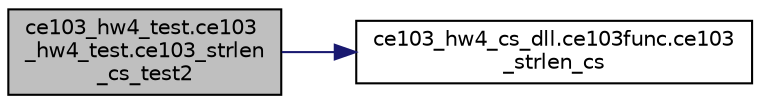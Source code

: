 digraph "ce103_hw4_test.ce103_hw4_test.ce103_strlen_cs_test2"
{
 // INTERACTIVE_SVG=YES
 // LATEX_PDF_SIZE
  edge [fontname="Helvetica",fontsize="10",labelfontname="Helvetica",labelfontsize="10"];
  node [fontname="Helvetica",fontsize="10",shape=record];
  rankdir="LR";
  Node1 [label="ce103_hw4_test.ce103\l_hw4_test.ce103_strlen\l_cs_test2",height=0.2,width=0.4,color="black", fillcolor="grey75", style="filled", fontcolor="black",tooltip=" "];
  Node1 -> Node2 [color="midnightblue",fontsize="10",style="solid",fontname="Helvetica"];
  Node2 [label="ce103_hw4_cs_dll.ce103func.ce103\l_strlen_cs",height=0.2,width=0.4,color="black", fillcolor="white", style="filled",URL="$db/db6/a00074.html#a20352a6da0686b771c2b632b18e4d88e",tooltip=" "];
}
